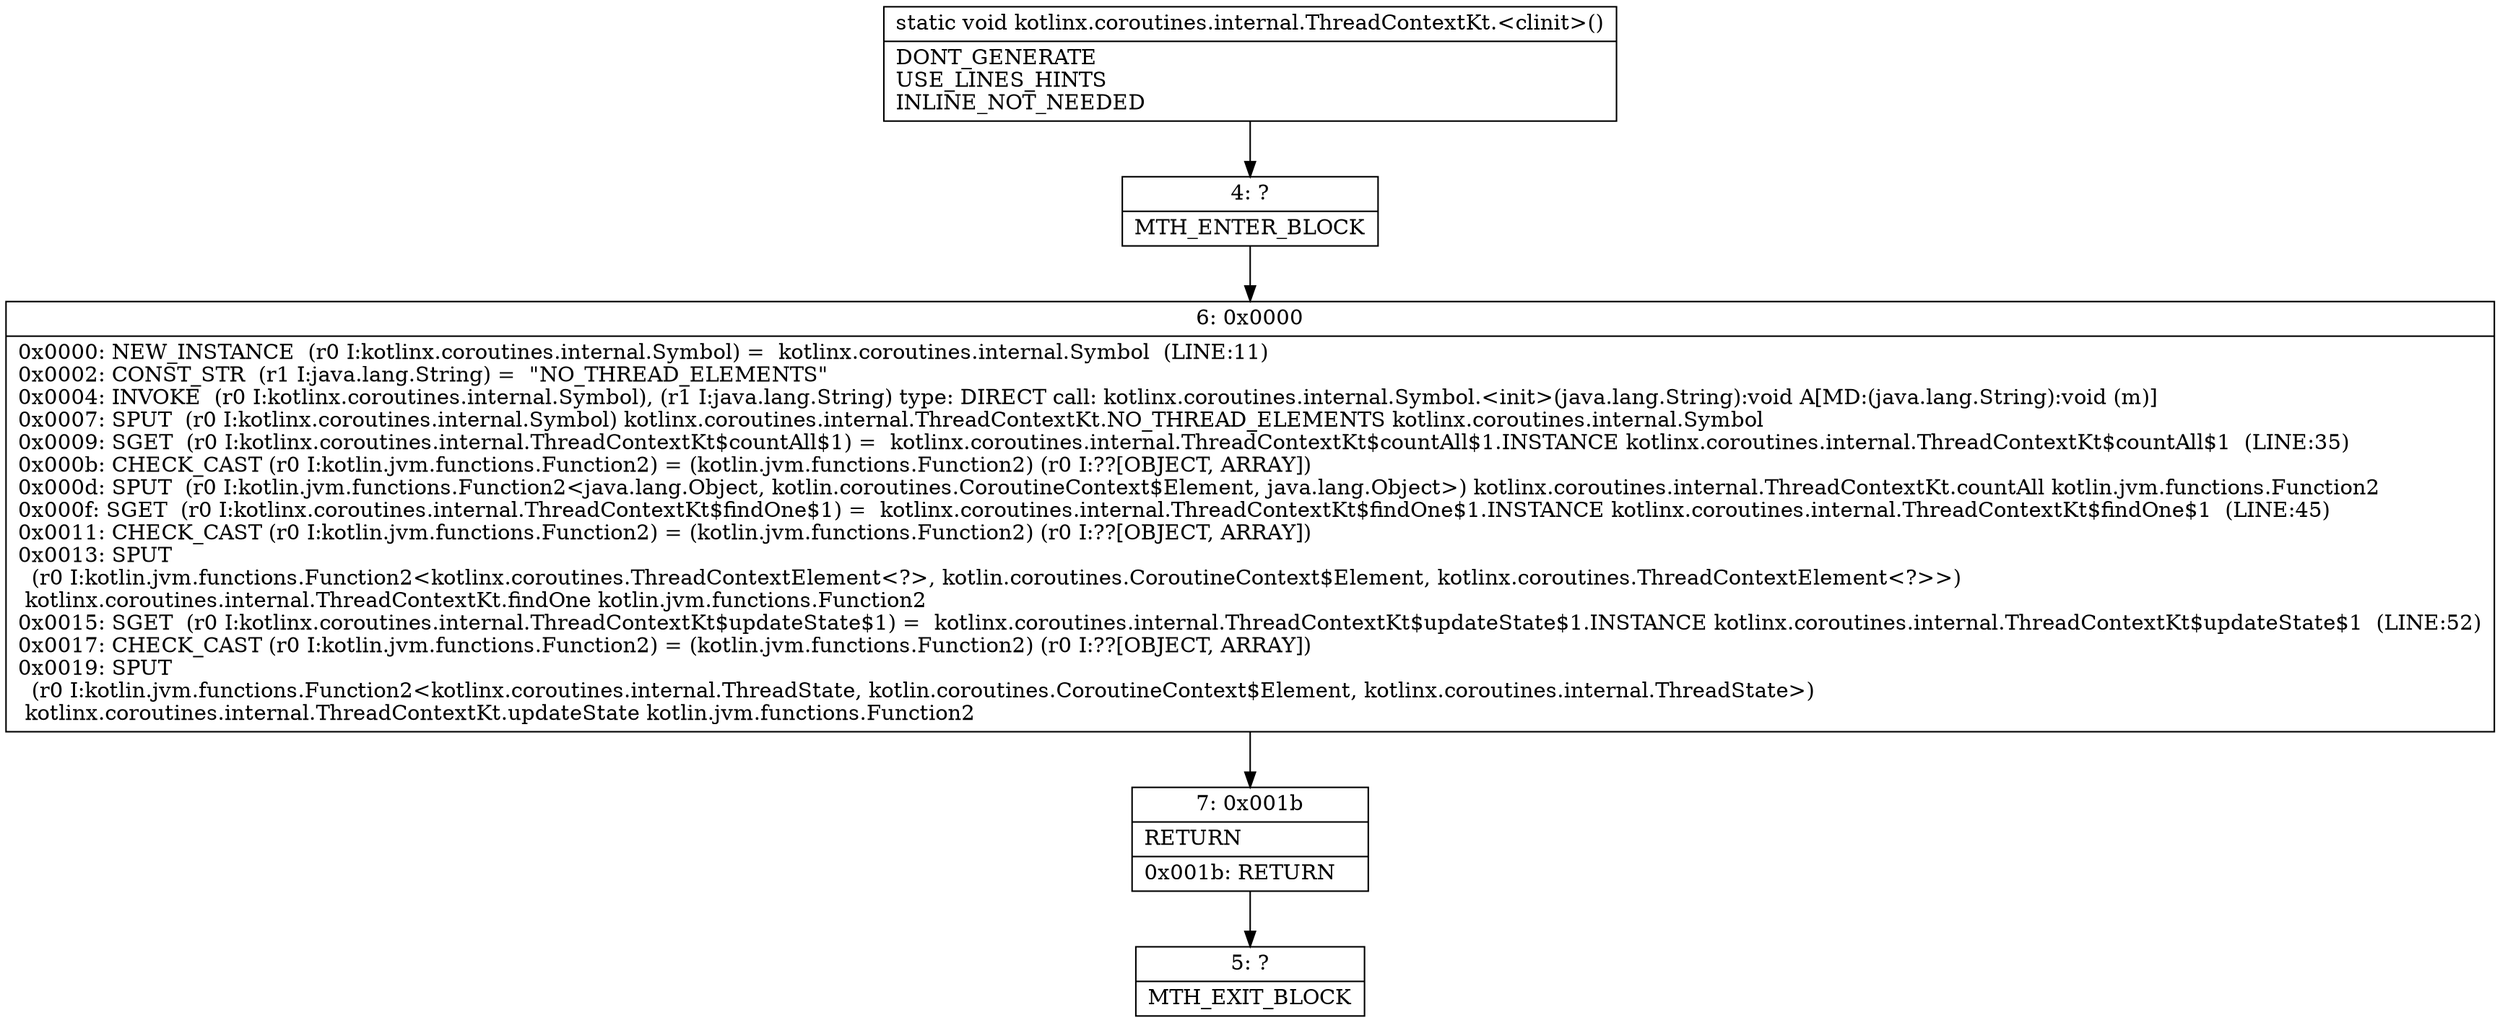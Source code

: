 digraph "CFG forkotlinx.coroutines.internal.ThreadContextKt.\<clinit\>()V" {
Node_4 [shape=record,label="{4\:\ ?|MTH_ENTER_BLOCK\l}"];
Node_6 [shape=record,label="{6\:\ 0x0000|0x0000: NEW_INSTANCE  (r0 I:kotlinx.coroutines.internal.Symbol) =  kotlinx.coroutines.internal.Symbol  (LINE:11)\l0x0002: CONST_STR  (r1 I:java.lang.String) =  \"NO_THREAD_ELEMENTS\" \l0x0004: INVOKE  (r0 I:kotlinx.coroutines.internal.Symbol), (r1 I:java.lang.String) type: DIRECT call: kotlinx.coroutines.internal.Symbol.\<init\>(java.lang.String):void A[MD:(java.lang.String):void (m)]\l0x0007: SPUT  (r0 I:kotlinx.coroutines.internal.Symbol) kotlinx.coroutines.internal.ThreadContextKt.NO_THREAD_ELEMENTS kotlinx.coroutines.internal.Symbol \l0x0009: SGET  (r0 I:kotlinx.coroutines.internal.ThreadContextKt$countAll$1) =  kotlinx.coroutines.internal.ThreadContextKt$countAll$1.INSTANCE kotlinx.coroutines.internal.ThreadContextKt$countAll$1  (LINE:35)\l0x000b: CHECK_CAST (r0 I:kotlin.jvm.functions.Function2) = (kotlin.jvm.functions.Function2) (r0 I:??[OBJECT, ARRAY]) \l0x000d: SPUT  (r0 I:kotlin.jvm.functions.Function2\<java.lang.Object, kotlin.coroutines.CoroutineContext$Element, java.lang.Object\>) kotlinx.coroutines.internal.ThreadContextKt.countAll kotlin.jvm.functions.Function2 \l0x000f: SGET  (r0 I:kotlinx.coroutines.internal.ThreadContextKt$findOne$1) =  kotlinx.coroutines.internal.ThreadContextKt$findOne$1.INSTANCE kotlinx.coroutines.internal.ThreadContextKt$findOne$1  (LINE:45)\l0x0011: CHECK_CAST (r0 I:kotlin.jvm.functions.Function2) = (kotlin.jvm.functions.Function2) (r0 I:??[OBJECT, ARRAY]) \l0x0013: SPUT  \l  (r0 I:kotlin.jvm.functions.Function2\<kotlinx.coroutines.ThreadContextElement\<?\>, kotlin.coroutines.CoroutineContext$Element, kotlinx.coroutines.ThreadContextElement\<?\>\>)\l kotlinx.coroutines.internal.ThreadContextKt.findOne kotlin.jvm.functions.Function2 \l0x0015: SGET  (r0 I:kotlinx.coroutines.internal.ThreadContextKt$updateState$1) =  kotlinx.coroutines.internal.ThreadContextKt$updateState$1.INSTANCE kotlinx.coroutines.internal.ThreadContextKt$updateState$1  (LINE:52)\l0x0017: CHECK_CAST (r0 I:kotlin.jvm.functions.Function2) = (kotlin.jvm.functions.Function2) (r0 I:??[OBJECT, ARRAY]) \l0x0019: SPUT  \l  (r0 I:kotlin.jvm.functions.Function2\<kotlinx.coroutines.internal.ThreadState, kotlin.coroutines.CoroutineContext$Element, kotlinx.coroutines.internal.ThreadState\>)\l kotlinx.coroutines.internal.ThreadContextKt.updateState kotlin.jvm.functions.Function2 \l}"];
Node_7 [shape=record,label="{7\:\ 0x001b|RETURN\l|0x001b: RETURN   \l}"];
Node_5 [shape=record,label="{5\:\ ?|MTH_EXIT_BLOCK\l}"];
MethodNode[shape=record,label="{static void kotlinx.coroutines.internal.ThreadContextKt.\<clinit\>()  | DONT_GENERATE\lUSE_LINES_HINTS\lINLINE_NOT_NEEDED\l}"];
MethodNode -> Node_4;Node_4 -> Node_6;
Node_6 -> Node_7;
Node_7 -> Node_5;
}


